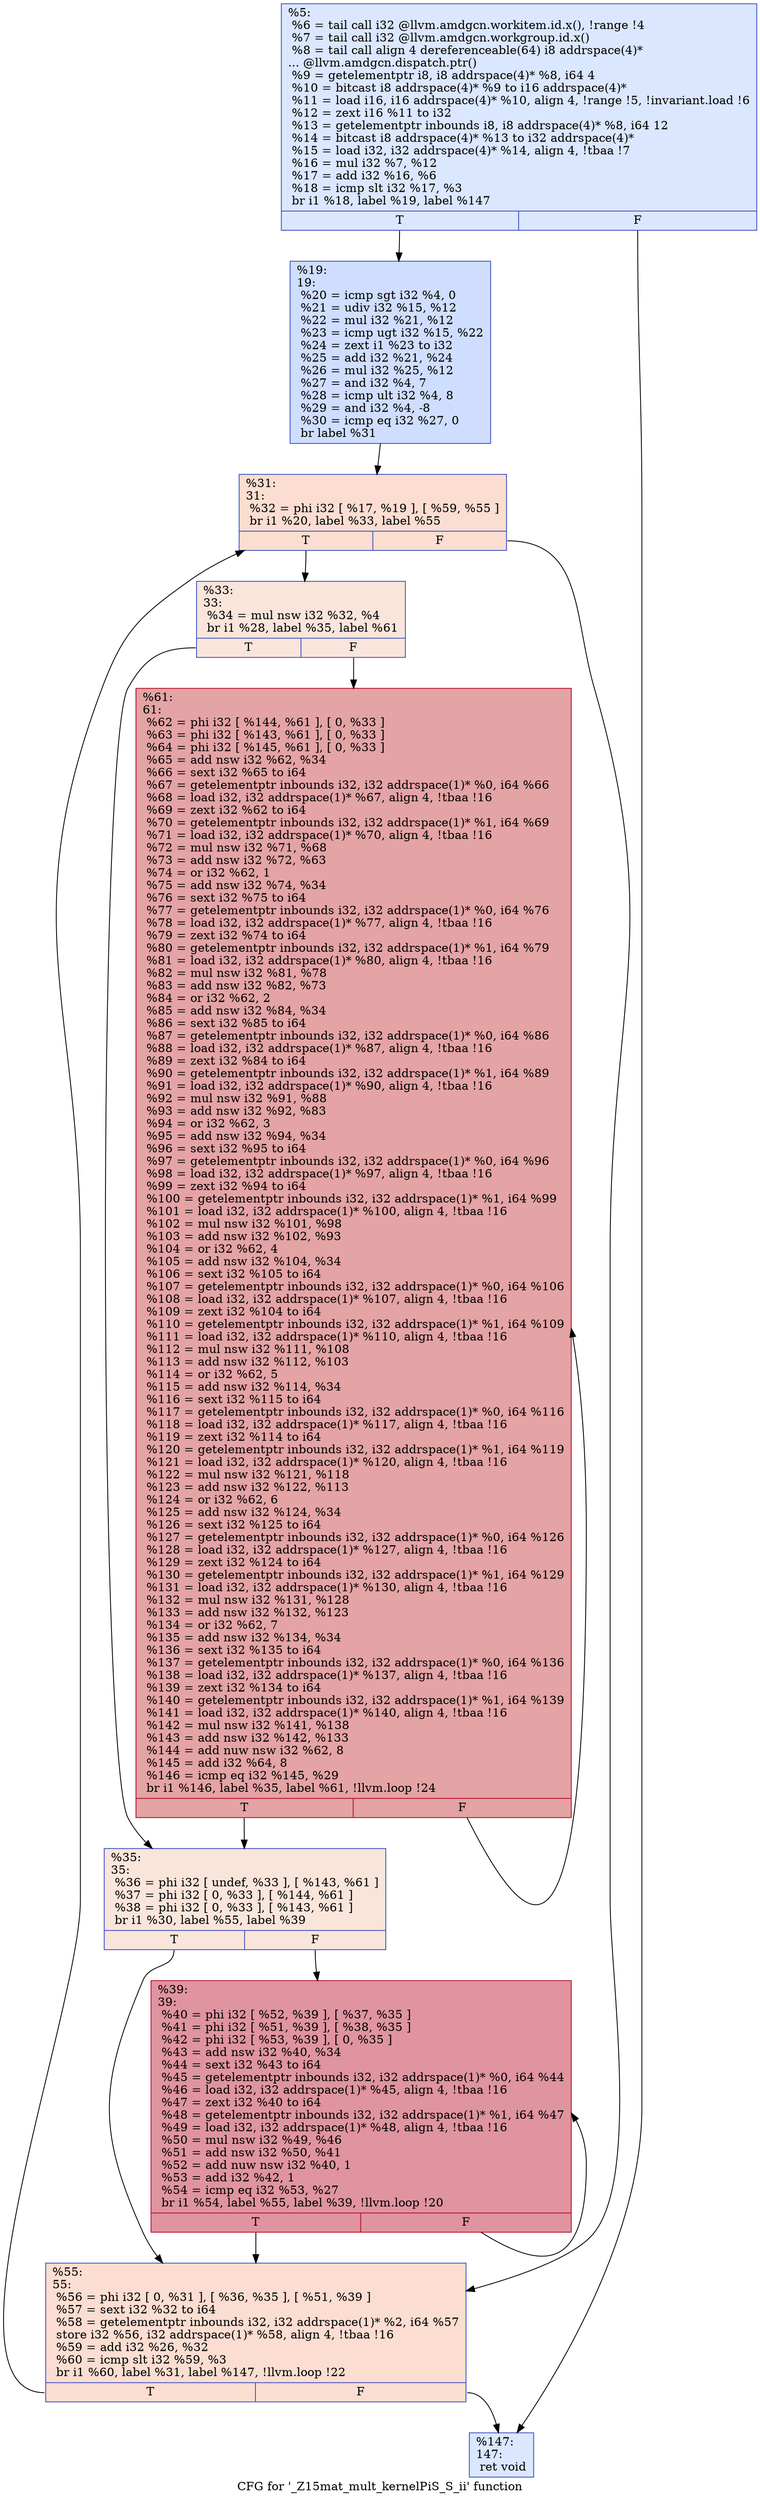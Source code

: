 digraph "CFG for '_Z15mat_mult_kernelPiS_S_ii' function" {
	label="CFG for '_Z15mat_mult_kernelPiS_S_ii' function";

	Node0x5bfa8c0 [shape=record,color="#3d50c3ff", style=filled, fillcolor="#aec9fc70",label="{%5:\l  %6 = tail call i32 @llvm.amdgcn.workitem.id.x(), !range !4\l  %7 = tail call i32 @llvm.amdgcn.workgroup.id.x()\l  %8 = tail call align 4 dereferenceable(64) i8 addrspace(4)*\l... @llvm.amdgcn.dispatch.ptr()\l  %9 = getelementptr i8, i8 addrspace(4)* %8, i64 4\l  %10 = bitcast i8 addrspace(4)* %9 to i16 addrspace(4)*\l  %11 = load i16, i16 addrspace(4)* %10, align 4, !range !5, !invariant.load !6\l  %12 = zext i16 %11 to i32\l  %13 = getelementptr inbounds i8, i8 addrspace(4)* %8, i64 12\l  %14 = bitcast i8 addrspace(4)* %13 to i32 addrspace(4)*\l  %15 = load i32, i32 addrspace(4)* %14, align 4, !tbaa !7\l  %16 = mul i32 %7, %12\l  %17 = add i32 %16, %6\l  %18 = icmp slt i32 %17, %3\l  br i1 %18, label %19, label %147\l|{<s0>T|<s1>F}}"];
	Node0x5bfa8c0:s0 -> Node0x5bfcb00;
	Node0x5bfa8c0:s1 -> Node0x5bfcb90;
	Node0x5bfcb00 [shape=record,color="#3d50c3ff", style=filled, fillcolor="#93b5fe70",label="{%19:\l19:                                               \l  %20 = icmp sgt i32 %4, 0\l  %21 = udiv i32 %15, %12\l  %22 = mul i32 %21, %12\l  %23 = icmp ugt i32 %15, %22\l  %24 = zext i1 %23 to i32\l  %25 = add i32 %21, %24\l  %26 = mul i32 %25, %12\l  %27 = and i32 %4, 7\l  %28 = icmp ult i32 %4, 8\l  %29 = and i32 %4, -8\l  %30 = icmp eq i32 %27, 0\l  br label %31\l}"];
	Node0x5bfcb00 -> Node0x5bfd370;
	Node0x5bfd370 [shape=record,color="#3d50c3ff", style=filled, fillcolor="#f7b39670",label="{%31:\l31:                                               \l  %32 = phi i32 [ %17, %19 ], [ %59, %55 ]\l  br i1 %20, label %33, label %55\l|{<s0>T|<s1>F}}"];
	Node0x5bfd370:s0 -> Node0x5bfc960;
	Node0x5bfd370:s1 -> Node0x5bfd460;
	Node0x5bfc960 [shape=record,color="#3d50c3ff", style=filled, fillcolor="#f4c5ad70",label="{%33:\l33:                                               \l  %34 = mul nsw i32 %32, %4\l  br i1 %28, label %35, label %61\l|{<s0>T|<s1>F}}"];
	Node0x5bfc960:s0 -> Node0x5bfc9f0;
	Node0x5bfc960:s1 -> Node0x5bfd8f0;
	Node0x5bfc9f0 [shape=record,color="#3d50c3ff", style=filled, fillcolor="#f4c5ad70",label="{%35:\l35:                                               \l  %36 = phi i32 [ undef, %33 ], [ %143, %61 ]\l  %37 = phi i32 [ 0, %33 ], [ %144, %61 ]\l  %38 = phi i32 [ 0, %33 ], [ %143, %61 ]\l  br i1 %30, label %55, label %39\l|{<s0>T|<s1>F}}"];
	Node0x5bfc9f0:s0 -> Node0x5bfd460;
	Node0x5bfc9f0:s1 -> Node0x5bfe0c0;
	Node0x5bfe0c0 [shape=record,color="#b70d28ff", style=filled, fillcolor="#b70d2870",label="{%39:\l39:                                               \l  %40 = phi i32 [ %52, %39 ], [ %37, %35 ]\l  %41 = phi i32 [ %51, %39 ], [ %38, %35 ]\l  %42 = phi i32 [ %53, %39 ], [ 0, %35 ]\l  %43 = add nsw i32 %40, %34\l  %44 = sext i32 %43 to i64\l  %45 = getelementptr inbounds i32, i32 addrspace(1)* %0, i64 %44\l  %46 = load i32, i32 addrspace(1)* %45, align 4, !tbaa !16\l  %47 = zext i32 %40 to i64\l  %48 = getelementptr inbounds i32, i32 addrspace(1)* %1, i64 %47\l  %49 = load i32, i32 addrspace(1)* %48, align 4, !tbaa !16\l  %50 = mul nsw i32 %49, %46\l  %51 = add nsw i32 %50, %41\l  %52 = add nuw nsw i32 %40, 1\l  %53 = add i32 %42, 1\l  %54 = icmp eq i32 %53, %27\l  br i1 %54, label %55, label %39, !llvm.loop !20\l|{<s0>T|<s1>F}}"];
	Node0x5bfe0c0:s0 -> Node0x5bfd460;
	Node0x5bfe0c0:s1 -> Node0x5bfe0c0;
	Node0x5bfd460 [shape=record,color="#3d50c3ff", style=filled, fillcolor="#f7b39670",label="{%55:\l55:                                               \l  %56 = phi i32 [ 0, %31 ], [ %36, %35 ], [ %51, %39 ]\l  %57 = sext i32 %32 to i64\l  %58 = getelementptr inbounds i32, i32 addrspace(1)* %2, i64 %57\l  store i32 %56, i32 addrspace(1)* %58, align 4, !tbaa !16\l  %59 = add i32 %26, %32\l  %60 = icmp slt i32 %59, %3\l  br i1 %60, label %31, label %147, !llvm.loop !22\l|{<s0>T|<s1>F}}"];
	Node0x5bfd460:s0 -> Node0x5bfd370;
	Node0x5bfd460:s1 -> Node0x5bfcb90;
	Node0x5bfd8f0 [shape=record,color="#b70d28ff", style=filled, fillcolor="#c32e3170",label="{%61:\l61:                                               \l  %62 = phi i32 [ %144, %61 ], [ 0, %33 ]\l  %63 = phi i32 [ %143, %61 ], [ 0, %33 ]\l  %64 = phi i32 [ %145, %61 ], [ 0, %33 ]\l  %65 = add nsw i32 %62, %34\l  %66 = sext i32 %65 to i64\l  %67 = getelementptr inbounds i32, i32 addrspace(1)* %0, i64 %66\l  %68 = load i32, i32 addrspace(1)* %67, align 4, !tbaa !16\l  %69 = zext i32 %62 to i64\l  %70 = getelementptr inbounds i32, i32 addrspace(1)* %1, i64 %69\l  %71 = load i32, i32 addrspace(1)* %70, align 4, !tbaa !16\l  %72 = mul nsw i32 %71, %68\l  %73 = add nsw i32 %72, %63\l  %74 = or i32 %62, 1\l  %75 = add nsw i32 %74, %34\l  %76 = sext i32 %75 to i64\l  %77 = getelementptr inbounds i32, i32 addrspace(1)* %0, i64 %76\l  %78 = load i32, i32 addrspace(1)* %77, align 4, !tbaa !16\l  %79 = zext i32 %74 to i64\l  %80 = getelementptr inbounds i32, i32 addrspace(1)* %1, i64 %79\l  %81 = load i32, i32 addrspace(1)* %80, align 4, !tbaa !16\l  %82 = mul nsw i32 %81, %78\l  %83 = add nsw i32 %82, %73\l  %84 = or i32 %62, 2\l  %85 = add nsw i32 %84, %34\l  %86 = sext i32 %85 to i64\l  %87 = getelementptr inbounds i32, i32 addrspace(1)* %0, i64 %86\l  %88 = load i32, i32 addrspace(1)* %87, align 4, !tbaa !16\l  %89 = zext i32 %84 to i64\l  %90 = getelementptr inbounds i32, i32 addrspace(1)* %1, i64 %89\l  %91 = load i32, i32 addrspace(1)* %90, align 4, !tbaa !16\l  %92 = mul nsw i32 %91, %88\l  %93 = add nsw i32 %92, %83\l  %94 = or i32 %62, 3\l  %95 = add nsw i32 %94, %34\l  %96 = sext i32 %95 to i64\l  %97 = getelementptr inbounds i32, i32 addrspace(1)* %0, i64 %96\l  %98 = load i32, i32 addrspace(1)* %97, align 4, !tbaa !16\l  %99 = zext i32 %94 to i64\l  %100 = getelementptr inbounds i32, i32 addrspace(1)* %1, i64 %99\l  %101 = load i32, i32 addrspace(1)* %100, align 4, !tbaa !16\l  %102 = mul nsw i32 %101, %98\l  %103 = add nsw i32 %102, %93\l  %104 = or i32 %62, 4\l  %105 = add nsw i32 %104, %34\l  %106 = sext i32 %105 to i64\l  %107 = getelementptr inbounds i32, i32 addrspace(1)* %0, i64 %106\l  %108 = load i32, i32 addrspace(1)* %107, align 4, !tbaa !16\l  %109 = zext i32 %104 to i64\l  %110 = getelementptr inbounds i32, i32 addrspace(1)* %1, i64 %109\l  %111 = load i32, i32 addrspace(1)* %110, align 4, !tbaa !16\l  %112 = mul nsw i32 %111, %108\l  %113 = add nsw i32 %112, %103\l  %114 = or i32 %62, 5\l  %115 = add nsw i32 %114, %34\l  %116 = sext i32 %115 to i64\l  %117 = getelementptr inbounds i32, i32 addrspace(1)* %0, i64 %116\l  %118 = load i32, i32 addrspace(1)* %117, align 4, !tbaa !16\l  %119 = zext i32 %114 to i64\l  %120 = getelementptr inbounds i32, i32 addrspace(1)* %1, i64 %119\l  %121 = load i32, i32 addrspace(1)* %120, align 4, !tbaa !16\l  %122 = mul nsw i32 %121, %118\l  %123 = add nsw i32 %122, %113\l  %124 = or i32 %62, 6\l  %125 = add nsw i32 %124, %34\l  %126 = sext i32 %125 to i64\l  %127 = getelementptr inbounds i32, i32 addrspace(1)* %0, i64 %126\l  %128 = load i32, i32 addrspace(1)* %127, align 4, !tbaa !16\l  %129 = zext i32 %124 to i64\l  %130 = getelementptr inbounds i32, i32 addrspace(1)* %1, i64 %129\l  %131 = load i32, i32 addrspace(1)* %130, align 4, !tbaa !16\l  %132 = mul nsw i32 %131, %128\l  %133 = add nsw i32 %132, %123\l  %134 = or i32 %62, 7\l  %135 = add nsw i32 %134, %34\l  %136 = sext i32 %135 to i64\l  %137 = getelementptr inbounds i32, i32 addrspace(1)* %0, i64 %136\l  %138 = load i32, i32 addrspace(1)* %137, align 4, !tbaa !16\l  %139 = zext i32 %134 to i64\l  %140 = getelementptr inbounds i32, i32 addrspace(1)* %1, i64 %139\l  %141 = load i32, i32 addrspace(1)* %140, align 4, !tbaa !16\l  %142 = mul nsw i32 %141, %138\l  %143 = add nsw i32 %142, %133\l  %144 = add nuw nsw i32 %62, 8\l  %145 = add i32 %64, 8\l  %146 = icmp eq i32 %145, %29\l  br i1 %146, label %35, label %61, !llvm.loop !24\l|{<s0>T|<s1>F}}"];
	Node0x5bfd8f0:s0 -> Node0x5bfc9f0;
	Node0x5bfd8f0:s1 -> Node0x5bfd8f0;
	Node0x5bfcb90 [shape=record,color="#3d50c3ff", style=filled, fillcolor="#aec9fc70",label="{%147:\l147:                                              \l  ret void\l}"];
}
